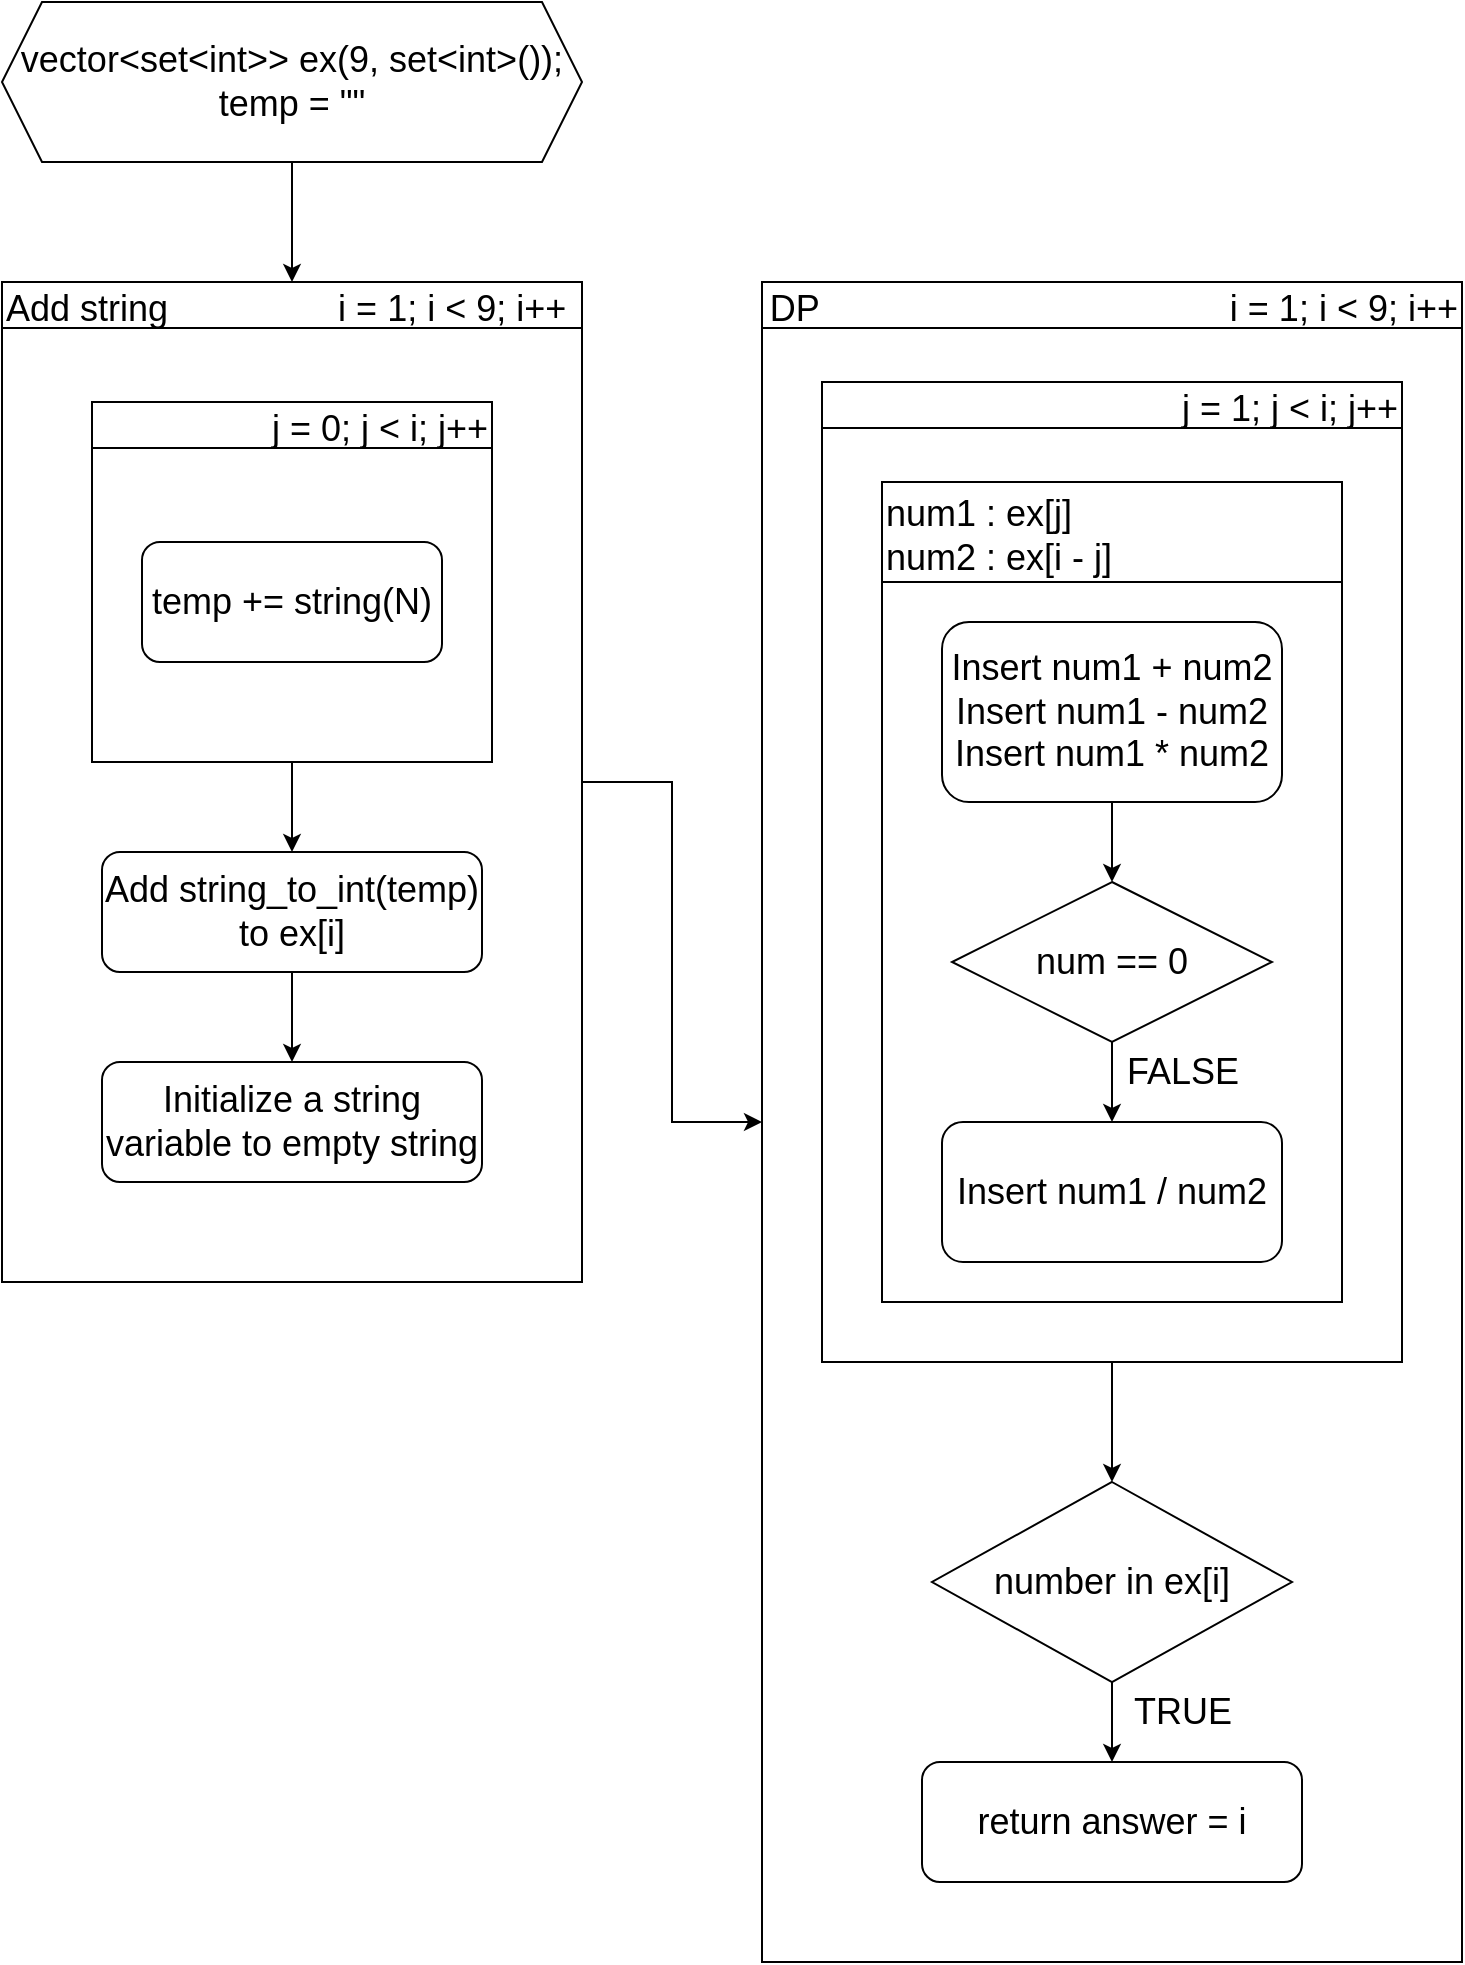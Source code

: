 <mxfile version="14.1.2" type="google"><diagram id="CCA2Oa749pPDiMWlwrxv" name="Page-1"><mxGraphModel dx="1085" dy="752" grid="1" gridSize="10" guides="1" tooltips="1" connect="1" arrows="1" fold="1" page="1" pageScale="1" pageWidth="827" pageHeight="1169" math="0" shadow="0"><root><mxCell id="0"/><mxCell id="1" parent="0"/><mxCell id="gSjyHhbsc2eAidPwvL98-48" style="edgeStyle=orthogonalEdgeStyle;rounded=0;orthogonalLoop=1;jettySize=auto;html=1;exitX=1;exitY=0.5;exitDx=0;exitDy=0;entryX=0;entryY=0.5;entryDx=0;entryDy=0;fontSize=18;" edge="1" parent="1" source="gSjyHhbsc2eAidPwvL98-26" target="gSjyHhbsc2eAidPwvL98-41"><mxGeometry relative="1" as="geometry"/></mxCell><mxCell id="gSjyHhbsc2eAidPwvL98-26" value="Add string                 i = 1; i &lt; 9; i++" style="swimlane;fontSize=18;align=left;fontStyle=0;startSize=23;" vertex="1" parent="1"><mxGeometry x="80" y="300" width="290" height="500" as="geometry"><mxRectangle x="80" y="300" width="310" height="30" as="alternateBounds"/></mxGeometry></mxCell><mxCell id="gSjyHhbsc2eAidPwvL98-29" value="Add string_to_int(temp) to ex[i]" style="rounded=1;whiteSpace=wrap;html=1;fontSize=18;align=center;" vertex="1" parent="gSjyHhbsc2eAidPwvL98-26"><mxGeometry x="50" y="285" width="190" height="60" as="geometry"/></mxCell><mxCell id="gSjyHhbsc2eAidPwvL98-36" style="edgeStyle=orthogonalEdgeStyle;rounded=0;orthogonalLoop=1;jettySize=auto;html=1;fontSize=18;" edge="1" parent="gSjyHhbsc2eAidPwvL98-26" source="gSjyHhbsc2eAidPwvL98-30" target="gSjyHhbsc2eAidPwvL98-29"><mxGeometry relative="1" as="geometry"/></mxCell><mxCell id="gSjyHhbsc2eAidPwvL98-30" value="j = 0; j &lt; i; j++" style="swimlane;fontSize=18;align=right;fontStyle=0" vertex="1" parent="gSjyHhbsc2eAidPwvL98-26"><mxGeometry x="45" y="60" width="200" height="180" as="geometry"><mxRectangle x="45" y="60" width="140" height="30" as="alternateBounds"/></mxGeometry></mxCell><mxCell id="gSjyHhbsc2eAidPwvL98-28" value="temp += string(N)" style="rounded=1;whiteSpace=wrap;html=1;fontSize=18;align=center;" vertex="1" parent="gSjyHhbsc2eAidPwvL98-30"><mxGeometry x="25" y="70" width="150" height="60" as="geometry"/></mxCell><mxCell id="gSjyHhbsc2eAidPwvL98-39" value="Initialize a string variable to empty string" style="rounded=1;whiteSpace=wrap;html=1;fontSize=18;align=center;" vertex="1" parent="gSjyHhbsc2eAidPwvL98-26"><mxGeometry x="50" y="390" width="190" height="60" as="geometry"/></mxCell><mxCell id="gSjyHhbsc2eAidPwvL98-38" value="" style="edgeStyle=orthogonalEdgeStyle;rounded=0;orthogonalLoop=1;jettySize=auto;html=1;fontSize=18;entryX=0.5;entryY=0;entryDx=0;entryDy=0;" edge="1" parent="gSjyHhbsc2eAidPwvL98-26" source="gSjyHhbsc2eAidPwvL98-29" target="gSjyHhbsc2eAidPwvL98-39"><mxGeometry relative="1" as="geometry"><mxPoint x="145" y="425" as="targetPoint"/></mxGeometry></mxCell><mxCell id="gSjyHhbsc2eAidPwvL98-34" style="edgeStyle=orthogonalEdgeStyle;rounded=0;orthogonalLoop=1;jettySize=auto;html=1;entryX=0.5;entryY=0;entryDx=0;entryDy=0;fontSize=18;" edge="1" parent="1" source="gSjyHhbsc2eAidPwvL98-32" target="gSjyHhbsc2eAidPwvL98-26"><mxGeometry relative="1" as="geometry"/></mxCell><mxCell id="gSjyHhbsc2eAidPwvL98-32" value="vector&amp;lt;set&amp;lt;int&amp;gt;&amp;gt; ex(9, set&amp;lt;int&amp;gt;());&lt;br&gt;temp = &quot;&quot;" style="shape=hexagon;perimeter=hexagonPerimeter2;whiteSpace=wrap;html=1;fixedSize=1;fontSize=18;align=center;" vertex="1" parent="1"><mxGeometry x="80" y="160" width="290" height="80" as="geometry"/></mxCell><mxCell id="gSjyHhbsc2eAidPwvL98-41" value="DP                                         i = 1; i &lt; 9; i++" style="swimlane;fontSize=18;align=right;fontStyle=0;startSize=23;" vertex="1" parent="1"><mxGeometry x="460" y="300" width="350" height="840" as="geometry"><mxRectangle x="460" y="300" width="380" height="30" as="alternateBounds"/></mxGeometry></mxCell><mxCell id="gSjyHhbsc2eAidPwvL98-68" style="edgeStyle=orthogonalEdgeStyle;rounded=0;orthogonalLoop=1;jettySize=auto;html=1;exitX=0.5;exitY=1;exitDx=0;exitDy=0;entryX=0.5;entryY=0;entryDx=0;entryDy=0;fontSize=18;" edge="1" parent="gSjyHhbsc2eAidPwvL98-41" source="gSjyHhbsc2eAidPwvL98-49" target="gSjyHhbsc2eAidPwvL98-51"><mxGeometry relative="1" as="geometry"/></mxCell><mxCell id="gSjyHhbsc2eAidPwvL98-49" value="j = 1; j &lt; i; j++" style="swimlane;fontSize=18;align=right;fontStyle=0" vertex="1" parent="gSjyHhbsc2eAidPwvL98-41"><mxGeometry x="30" y="50" width="290" height="490" as="geometry"/></mxCell><mxCell id="gSjyHhbsc2eAidPwvL98-57" value="num1 : ex[j]&#10;num2 : ex[i - j]" style="swimlane;fontSize=18;align=left;fontStyle=0;startSize=50;" vertex="1" parent="gSjyHhbsc2eAidPwvL98-49"><mxGeometry x="30" y="50" width="230" height="410" as="geometry"/></mxCell><mxCell id="gSjyHhbsc2eAidPwvL98-72" style="edgeStyle=orthogonalEdgeStyle;rounded=0;orthogonalLoop=1;jettySize=auto;html=1;entryX=0.5;entryY=0;entryDx=0;entryDy=0;fontSize=18;" edge="1" parent="gSjyHhbsc2eAidPwvL98-57" source="gSjyHhbsc2eAidPwvL98-59" target="gSjyHhbsc2eAidPwvL98-70"><mxGeometry relative="1" as="geometry"/></mxCell><mxCell id="gSjyHhbsc2eAidPwvL98-59" value="Insert num1 + num2&lt;br&gt;Insert num1 - num2&lt;br&gt;Insert num1 * num2" style="rounded=1;whiteSpace=wrap;html=1;fontSize=18;align=center;" vertex="1" parent="gSjyHhbsc2eAidPwvL98-57"><mxGeometry x="30" y="70" width="170" height="90" as="geometry"/></mxCell><mxCell id="gSjyHhbsc2eAidPwvL98-66" value="&lt;span&gt;Insert num1 / num2&lt;br&gt;&lt;/span&gt;" style="rounded=1;whiteSpace=wrap;html=1;fontSize=18;align=center;" vertex="1" parent="gSjyHhbsc2eAidPwvL98-57"><mxGeometry x="30" y="320" width="170" height="70" as="geometry"/></mxCell><mxCell id="gSjyHhbsc2eAidPwvL98-71" style="edgeStyle=orthogonalEdgeStyle;rounded=0;orthogonalLoop=1;jettySize=auto;html=1;entryX=0.5;entryY=0;entryDx=0;entryDy=0;fontSize=18;" edge="1" parent="gSjyHhbsc2eAidPwvL98-57" source="gSjyHhbsc2eAidPwvL98-70" target="gSjyHhbsc2eAidPwvL98-66"><mxGeometry relative="1" as="geometry"/></mxCell><mxCell id="gSjyHhbsc2eAidPwvL98-70" value="num == 0" style="rhombus;whiteSpace=wrap;html=1;fontSize=18;align=center;" vertex="1" parent="gSjyHhbsc2eAidPwvL98-57"><mxGeometry x="35" y="200" width="160" height="80" as="geometry"/></mxCell><mxCell id="gSjyHhbsc2eAidPwvL98-73" value="FALSE" style="text;html=1;align=center;verticalAlign=middle;resizable=0;points=[];autosize=1;fontSize=18;" vertex="1" parent="gSjyHhbsc2eAidPwvL98-57"><mxGeometry x="115" y="280" width="70" height="30" as="geometry"/></mxCell><mxCell id="gSjyHhbsc2eAidPwvL98-54" style="edgeStyle=orthogonalEdgeStyle;rounded=0;orthogonalLoop=1;jettySize=auto;html=1;entryX=0.5;entryY=0;entryDx=0;entryDy=0;fontSize=18;" edge="1" parent="gSjyHhbsc2eAidPwvL98-41" source="gSjyHhbsc2eAidPwvL98-51" target="gSjyHhbsc2eAidPwvL98-53"><mxGeometry relative="1" as="geometry"/></mxCell><mxCell id="gSjyHhbsc2eAidPwvL98-51" value="number in ex[i]" style="rhombus;whiteSpace=wrap;html=1;fontSize=18;align=center;" vertex="1" parent="gSjyHhbsc2eAidPwvL98-41"><mxGeometry x="85" y="600" width="180" height="100" as="geometry"/></mxCell><mxCell id="gSjyHhbsc2eAidPwvL98-53" value="return answer = i" style="rounded=1;whiteSpace=wrap;html=1;fontSize=18;align=center;" vertex="1" parent="gSjyHhbsc2eAidPwvL98-41"><mxGeometry x="80" y="740" width="190" height="60" as="geometry"/></mxCell><mxCell id="gSjyHhbsc2eAidPwvL98-56" value="TRUE" style="text;html=1;align=center;verticalAlign=middle;resizable=0;points=[];autosize=1;fontSize=18;" vertex="1" parent="gSjyHhbsc2eAidPwvL98-41"><mxGeometry x="180" y="700" width="60" height="30" as="geometry"/></mxCell></root></mxGraphModel></diagram></mxfile>